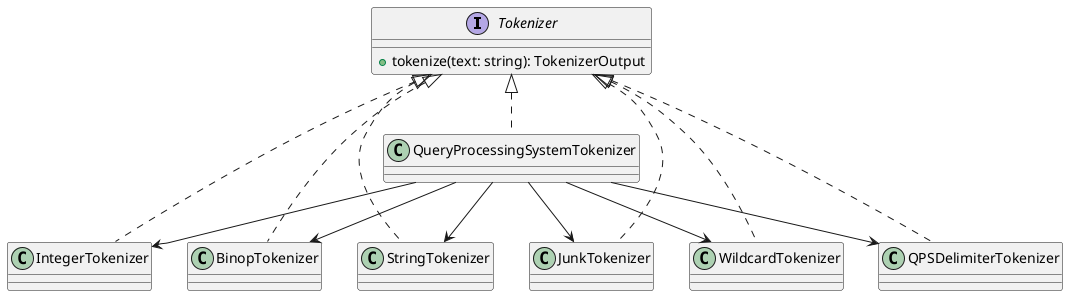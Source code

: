 @startuml common_tokenizer
' Tokenzer Interface
' Tokenizer takes in a string and returns a TokenizerOutput
interface Tokenizer {
    +tokenize(text: string): TokenizerOutput
}

Tokenizer <|.. QueryProcessingSystemTokenizer
Tokenizer <|.. IntegerTokenizer
Tokenizer <|.. BinopTokenizer
Tokenizer <|.. StringTokenizer
Tokenizer <|.. JunkTokenizer
Tokenizer <|.. WildcardTokenizer
Tokenizer <|.. QPSDelimiterTokenizer

QueryProcessingSystemTokenizer --> IntegerTokenizer
QueryProcessingSystemTokenizer --> BinopTokenizer
QueryProcessingSystemTokenizer --> StringTokenizer
QueryProcessingSystemTokenizer --> JunkTokenizer
QueryProcessingSystemTokenizer --> WildcardTokenizer
QueryProcessingSystemTokenizer --> QPSDelimiterTokenizer

@enduml

